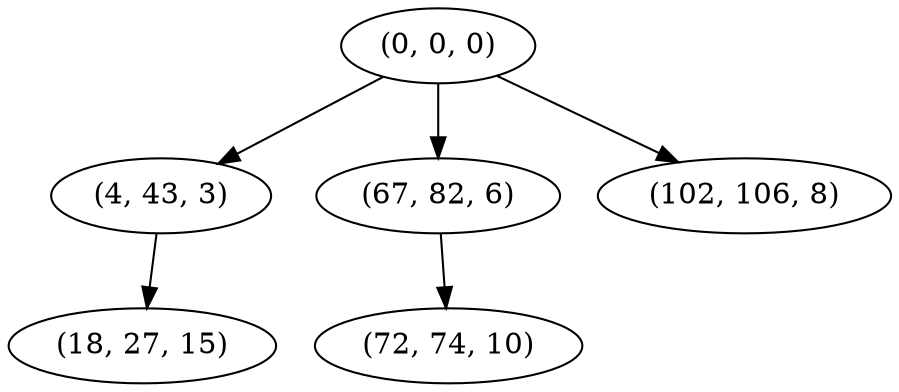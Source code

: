 digraph tree {
    "(0, 0, 0)";
    "(4, 43, 3)";
    "(18, 27, 15)";
    "(67, 82, 6)";
    "(72, 74, 10)";
    "(102, 106, 8)";
    "(0, 0, 0)" -> "(4, 43, 3)";
    "(0, 0, 0)" -> "(67, 82, 6)";
    "(0, 0, 0)" -> "(102, 106, 8)";
    "(4, 43, 3)" -> "(18, 27, 15)";
    "(67, 82, 6)" -> "(72, 74, 10)";
}
